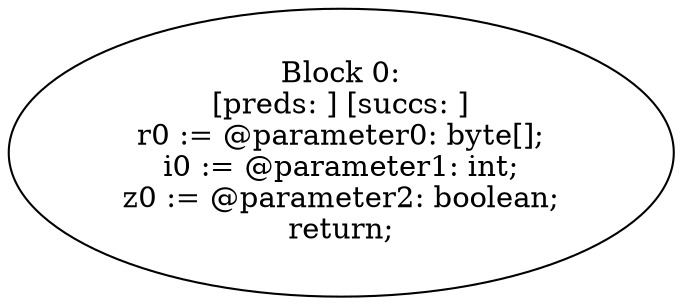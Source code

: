 digraph "unitGraph" {
    "Block 0:
[preds: ] [succs: ]
r0 := @parameter0: byte[];
i0 := @parameter1: int;
z0 := @parameter2: boolean;
return;
"
}
